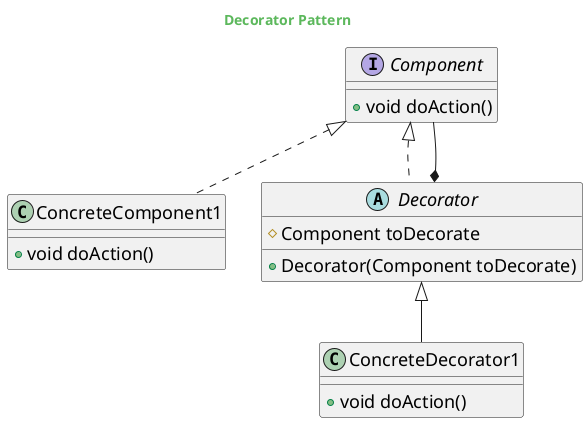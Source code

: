 @startuml
skinparam backgroundcolor transparent
skinparam classFontSize 18
skinparam noteFontSize 18
skinparam arrowFontSize 18
skinparam classAttributeFontSize 18

skinparam titleFontColor #5cb85c

Title Decorator Pattern

interface Component{
    + void doAction()
}

class ConcreteComponent1 implements Component{
    + void doAction()
}

abstract class Decorator implements Component{
    # Component toDecorate
    + Decorator(Component toDecorate)
}

Decorator *-- Component

class ConcreteDecorator1 extends Decorator{
    + void doAction()
}

@enduml
